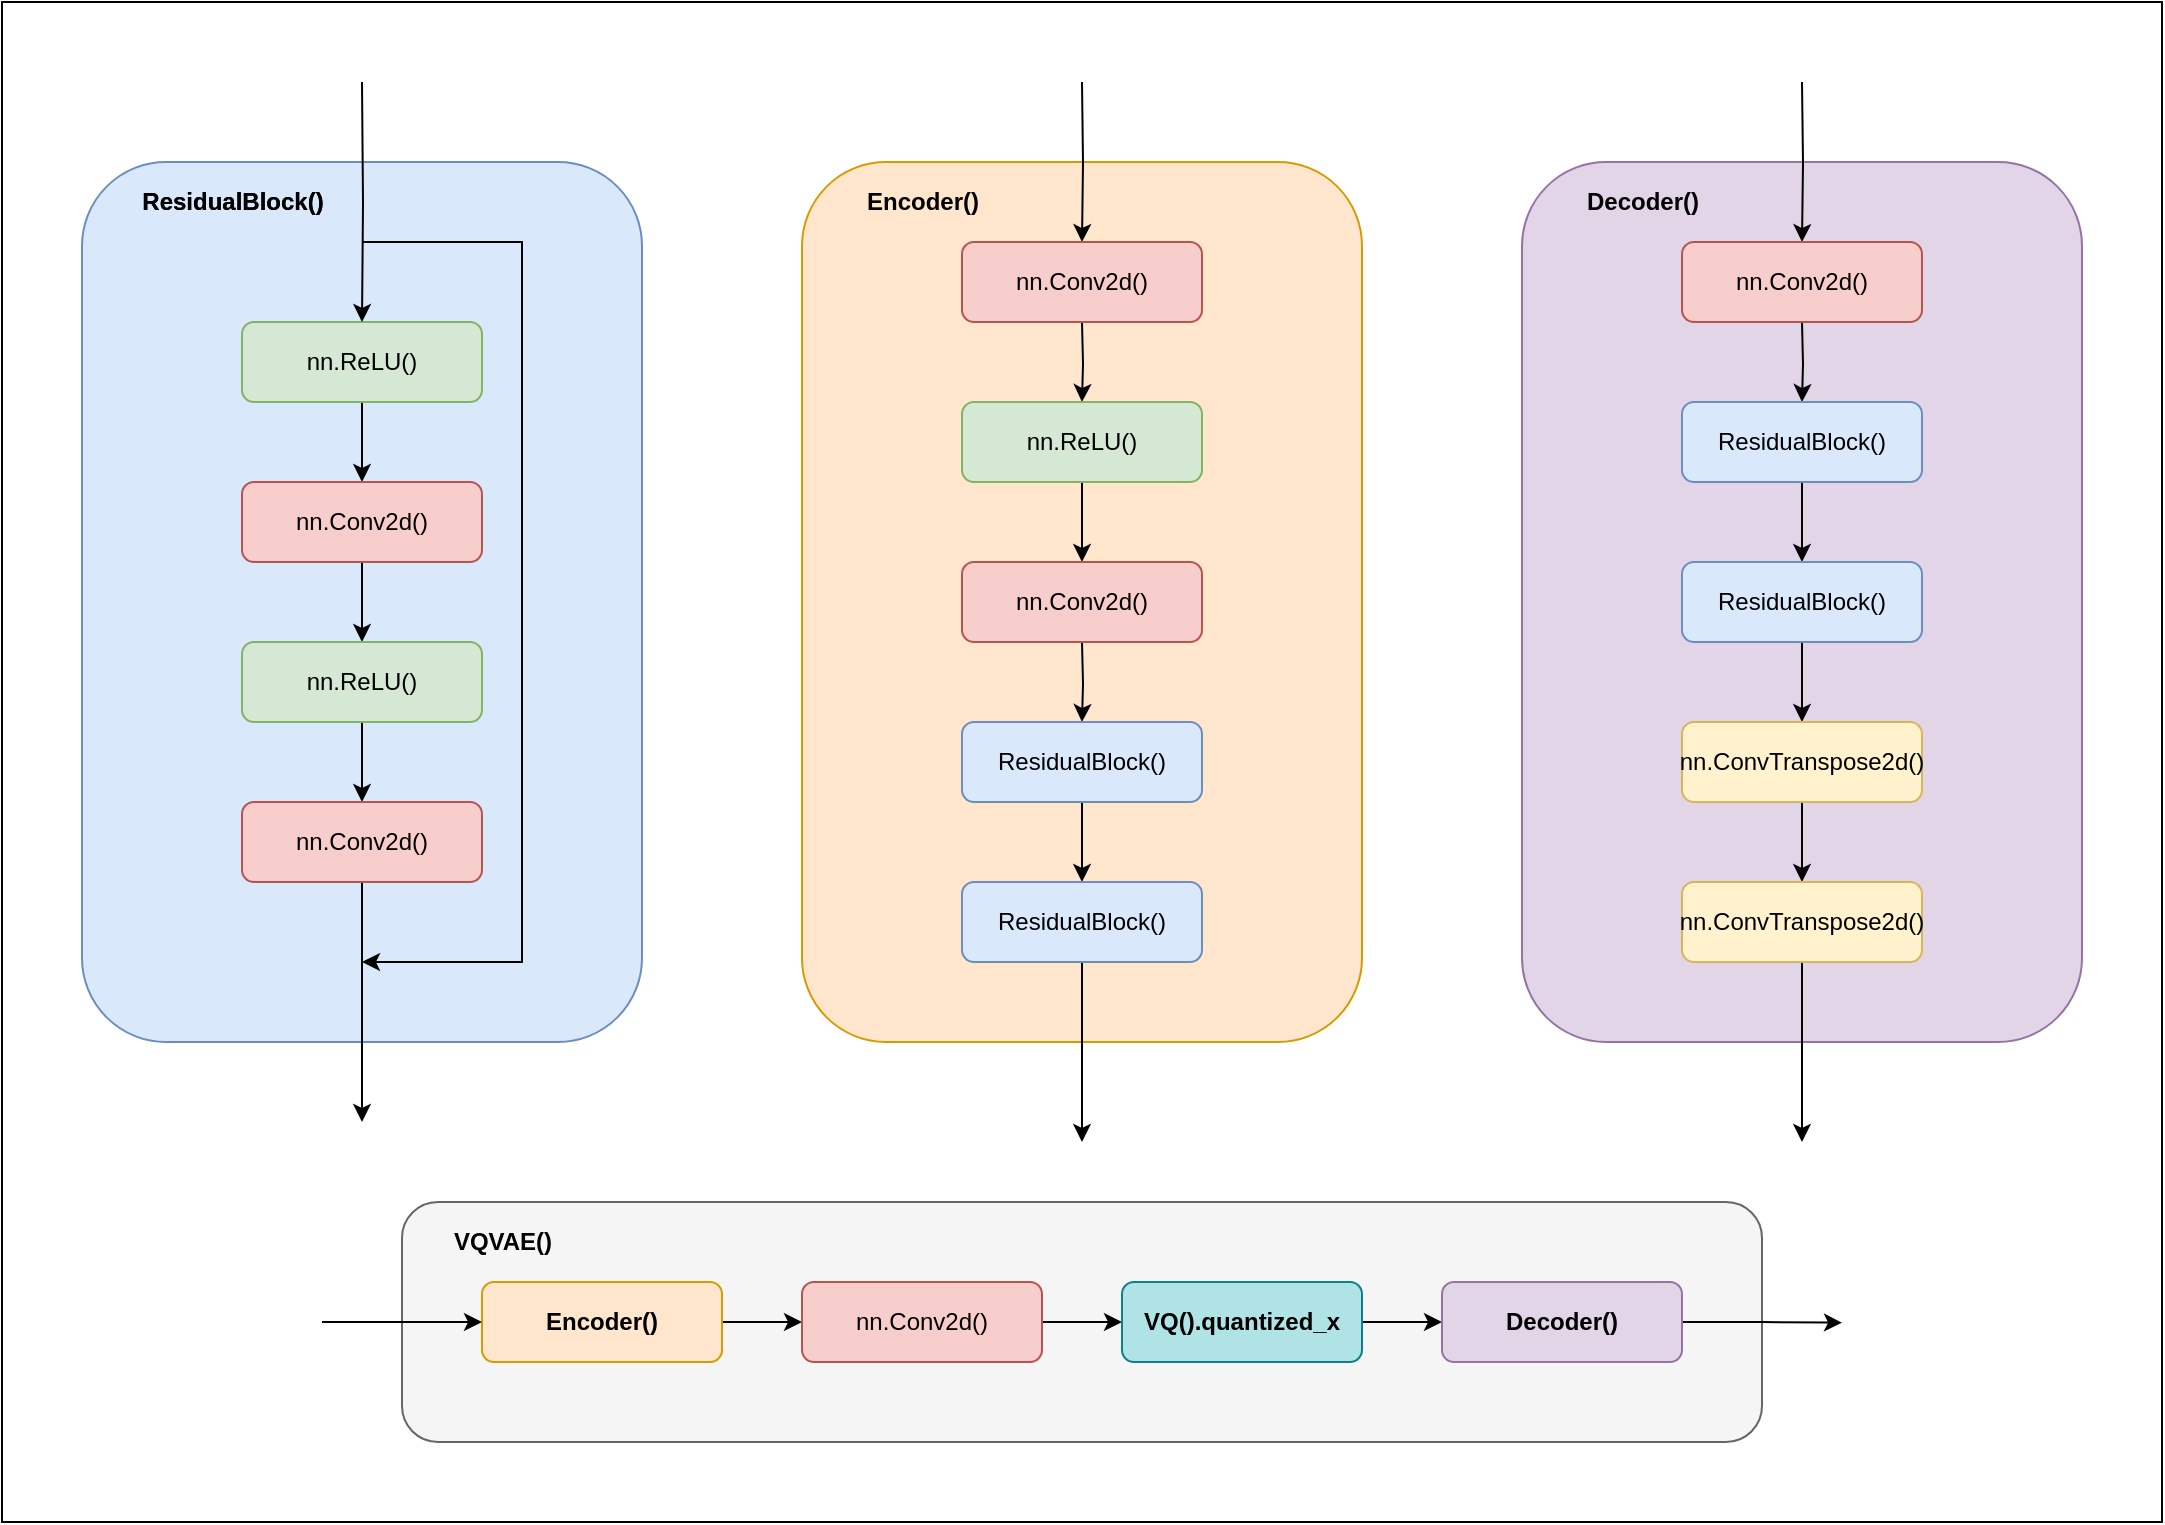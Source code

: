 <mxfile version="20.4.2" type="device"><diagram id="rA5FCein4MGfeQDU8QWV" name="Page-1"><mxGraphModel dx="357" dy="750" grid="1" gridSize="10" guides="1" tooltips="1" connect="1" arrows="1" fold="1" page="1" pageScale="1" pageWidth="1169" pageHeight="827" math="0" shadow="0"><root><mxCell id="0"/><mxCell id="1" parent="0"/><mxCell id="l-AHATzJ2eBQARmSVLHL-71" value="" style="rounded=0;whiteSpace=wrap;html=1;fontSize=12;fillColor=none;" parent="1" vertex="1"><mxGeometry width="1080" height="760" as="geometry"/></mxCell><mxCell id="l-AHATzJ2eBQARmSVLHL-27" value="" style="rounded=1;whiteSpace=wrap;html=1;fillColor=#ffe6cc;strokeColor=#d79b00;" parent="1" vertex="1"><mxGeometry x="400" y="80" width="280" height="440" as="geometry"/></mxCell><mxCell id="l-AHATzJ2eBQARmSVLHL-14" value="" style="rounded=1;whiteSpace=wrap;html=1;fillColor=#dae8fc;strokeColor=#6c8ebf;" parent="1" vertex="1"><mxGeometry x="40" y="80" width="280" height="440" as="geometry"/></mxCell><mxCell id="l-AHATzJ2eBQARmSVLHL-3" value="" style="edgeStyle=orthogonalEdgeStyle;rounded=0;orthogonalLoop=1;jettySize=auto;html=1;" parent="1" source="l-AHATzJ2eBQARmSVLHL-1" target="l-AHATzJ2eBQARmSVLHL-2" edge="1"><mxGeometry relative="1" as="geometry"/></mxCell><mxCell id="l-AHATzJ2eBQARmSVLHL-1" value="nn.ReLU()" style="rounded=1;whiteSpace=wrap;html=1;fillColor=#d5e8d4;strokeColor=#82b366;" parent="1" vertex="1"><mxGeometry x="120" y="160" width="120" height="40" as="geometry"/></mxCell><mxCell id="l-AHATzJ2eBQARmSVLHL-5" value="" style="edgeStyle=orthogonalEdgeStyle;rounded=0;orthogonalLoop=1;jettySize=auto;html=1;" parent="1" source="l-AHATzJ2eBQARmSVLHL-2" target="l-AHATzJ2eBQARmSVLHL-4" edge="1"><mxGeometry relative="1" as="geometry"/></mxCell><mxCell id="l-AHATzJ2eBQARmSVLHL-2" value="nn.Conv2d()" style="rounded=1;whiteSpace=wrap;html=1;fillColor=#f8cecc;strokeColor=#b85450;" parent="1" vertex="1"><mxGeometry x="120" y="240" width="120" height="40" as="geometry"/></mxCell><mxCell id="l-AHATzJ2eBQARmSVLHL-7" value="" style="edgeStyle=orthogonalEdgeStyle;rounded=0;orthogonalLoop=1;jettySize=auto;html=1;" parent="1" source="l-AHATzJ2eBQARmSVLHL-4" target="l-AHATzJ2eBQARmSVLHL-6" edge="1"><mxGeometry relative="1" as="geometry"/></mxCell><mxCell id="l-AHATzJ2eBQARmSVLHL-4" value="nn.ReLU()" style="rounded=1;whiteSpace=wrap;html=1;fillColor=#d5e8d4;strokeColor=#82b366;" parent="1" vertex="1"><mxGeometry x="120" y="320" width="120" height="40" as="geometry"/></mxCell><mxCell id="l-AHATzJ2eBQARmSVLHL-13" value="" style="edgeStyle=orthogonalEdgeStyle;rounded=0;orthogonalLoop=1;jettySize=auto;html=1;" parent="1" source="l-AHATzJ2eBQARmSVLHL-6" edge="1"><mxGeometry relative="1" as="geometry"><mxPoint x="180" y="560" as="targetPoint"/></mxGeometry></mxCell><mxCell id="l-AHATzJ2eBQARmSVLHL-6" value="nn.Conv2d()" style="rounded=1;whiteSpace=wrap;html=1;fillColor=#f8cecc;strokeColor=#b85450;" parent="1" vertex="1"><mxGeometry x="120" y="400" width="120" height="40" as="geometry"/></mxCell><mxCell id="l-AHATzJ2eBQARmSVLHL-10" style="edgeStyle=orthogonalEdgeStyle;rounded=0;orthogonalLoop=1;jettySize=auto;html=1;entryX=0.5;entryY=0;entryDx=0;entryDy=0;" parent="1" target="l-AHATzJ2eBQARmSVLHL-1" edge="1"><mxGeometry relative="1" as="geometry"><mxPoint x="180" y="40" as="sourcePoint"/></mxGeometry></mxCell><mxCell id="l-AHATzJ2eBQARmSVLHL-12" style="edgeStyle=orthogonalEdgeStyle;rounded=0;orthogonalLoop=1;jettySize=auto;html=1;" parent="1" edge="1"><mxGeometry relative="1" as="geometry"><mxPoint x="180" y="120" as="sourcePoint"/><mxPoint x="180" y="480" as="targetPoint"/><Array as="points"><mxPoint x="260" y="120"/><mxPoint x="260" y="480"/><mxPoint x="240" y="480"/></Array></mxGeometry></mxCell><mxCell id="l-AHATzJ2eBQARmSVLHL-15" value="&lt;font size=&quot;1&quot;&gt;&lt;b style=&quot;font-size: 12px&quot;&gt;ResidualBlock()&lt;/b&gt;&lt;/font&gt;" style="text;html=1;align=center;verticalAlign=middle;resizable=0;points=[];autosize=1;strokeColor=none;fillColor=none;" parent="1" vertex="1"><mxGeometry x="60" y="90" width="110" height="20" as="geometry"/></mxCell><mxCell id="l-AHATzJ2eBQARmSVLHL-18" value="" style="edgeStyle=orthogonalEdgeStyle;rounded=0;orthogonalLoop=1;jettySize=auto;html=1;entryX=0.5;entryY=0;entryDx=0;entryDy=0;" parent="1" target="l-AHATzJ2eBQARmSVLHL-20" edge="1"><mxGeometry relative="1" as="geometry"><mxPoint x="540" y="160" as="sourcePoint"/></mxGeometry></mxCell><mxCell id="l-AHATzJ2eBQARmSVLHL-19" value="" style="edgeStyle=orthogonalEdgeStyle;rounded=0;orthogonalLoop=1;jettySize=auto;html=1;entryX=0.5;entryY=0;entryDx=0;entryDy=0;" parent="1" source="l-AHATzJ2eBQARmSVLHL-20" target="l-AHATzJ2eBQARmSVLHL-32" edge="1"><mxGeometry relative="1" as="geometry"><mxPoint x="540" y="280" as="targetPoint"/></mxGeometry></mxCell><mxCell id="l-AHATzJ2eBQARmSVLHL-20" value="nn.ReLU()" style="rounded=1;whiteSpace=wrap;html=1;fillColor=#d5e8d4;strokeColor=#82b366;" parent="1" vertex="1"><mxGeometry x="480" y="200" width="120" height="40" as="geometry"/></mxCell><mxCell id="l-AHATzJ2eBQARmSVLHL-21" value="" style="edgeStyle=orthogonalEdgeStyle;rounded=0;orthogonalLoop=1;jettySize=auto;html=1;entryX=0.5;entryY=0;entryDx=0;entryDy=0;" parent="1" target="l-AHATzJ2eBQARmSVLHL-24" edge="1"><mxGeometry relative="1" as="geometry"><mxPoint x="540" y="320" as="sourcePoint"/></mxGeometry></mxCell><mxCell id="l-AHATzJ2eBQARmSVLHL-34" value="" style="edgeStyle=orthogonalEdgeStyle;rounded=0;orthogonalLoop=1;jettySize=auto;html=1;fontSize=12;" parent="1" source="l-AHATzJ2eBQARmSVLHL-24" target="l-AHATzJ2eBQARmSVLHL-33" edge="1"><mxGeometry relative="1" as="geometry"/></mxCell><mxCell id="l-AHATzJ2eBQARmSVLHL-24" value="ResidualBlock()" style="rounded=1;whiteSpace=wrap;html=1;fillColor=#dae8fc;strokeColor=#6c8ebf;" parent="1" vertex="1"><mxGeometry x="480" y="360" width="120" height="40" as="geometry"/></mxCell><mxCell id="l-AHATzJ2eBQARmSVLHL-25" style="edgeStyle=orthogonalEdgeStyle;rounded=0;orthogonalLoop=1;jettySize=auto;html=1;entryX=0.5;entryY=0;entryDx=0;entryDy=0;" parent="1" target="l-AHATzJ2eBQARmSVLHL-26" edge="1"><mxGeometry relative="1" as="geometry"><mxPoint x="540" y="40" as="sourcePoint"/><mxPoint x="540" y="120" as="targetPoint"/></mxGeometry></mxCell><mxCell id="l-AHATzJ2eBQARmSVLHL-26" value="nn.Conv2d()" style="rounded=1;whiteSpace=wrap;html=1;fillColor=#f8cecc;strokeColor=#b85450;" parent="1" vertex="1"><mxGeometry x="480" y="120" width="120" height="40" as="geometry"/></mxCell><mxCell id="l-AHATzJ2eBQARmSVLHL-32" value="nn.Conv2d()" style="rounded=1;whiteSpace=wrap;html=1;fillColor=#f8cecc;strokeColor=#b85450;" parent="1" vertex="1"><mxGeometry x="480" y="280" width="120" height="40" as="geometry"/></mxCell><mxCell id="l-AHATzJ2eBQARmSVLHL-35" style="edgeStyle=orthogonalEdgeStyle;rounded=0;orthogonalLoop=1;jettySize=auto;html=1;fontSize=12;" parent="1" source="l-AHATzJ2eBQARmSVLHL-33" edge="1"><mxGeometry relative="1" as="geometry"><mxPoint x="540" y="570" as="targetPoint"/></mxGeometry></mxCell><mxCell id="l-AHATzJ2eBQARmSVLHL-33" value="ResidualBlock()" style="rounded=1;whiteSpace=wrap;html=1;fillColor=#dae8fc;strokeColor=#6c8ebf;" parent="1" vertex="1"><mxGeometry x="480" y="440" width="120" height="40" as="geometry"/></mxCell><mxCell id="l-AHATzJ2eBQARmSVLHL-36" value="&lt;font size=&quot;1&quot;&gt;&lt;b style=&quot;font-size: 12px&quot;&gt;Encoder()&lt;/b&gt;&lt;/font&gt;" style="text;html=1;align=center;verticalAlign=middle;resizable=0;points=[];autosize=1;strokeColor=none;fillColor=none;" parent="1" vertex="1"><mxGeometry x="425" y="90" width="70" height="20" as="geometry"/></mxCell><mxCell id="l-AHATzJ2eBQARmSVLHL-39" value="" style="rounded=1;whiteSpace=wrap;html=1;fillColor=#e1d5e7;strokeColor=#9673a6;" parent="1" vertex="1"><mxGeometry x="760" y="80" width="280" height="440" as="geometry"/></mxCell><mxCell id="l-AHATzJ2eBQARmSVLHL-40" value="" style="edgeStyle=orthogonalEdgeStyle;rounded=0;orthogonalLoop=1;jettySize=auto;html=1;entryX=0.5;entryY=0;entryDx=0;entryDy=0;" parent="1" target="l-AHATzJ2eBQARmSVLHL-52" edge="1"><mxGeometry relative="1" as="geometry"><mxPoint x="900" y="160" as="sourcePoint"/><mxPoint x="900" y="200" as="targetPoint"/></mxGeometry></mxCell><mxCell id="l-AHATzJ2eBQARmSVLHL-41" value="" style="edgeStyle=orthogonalEdgeStyle;rounded=0;orthogonalLoop=1;jettySize=auto;html=1;entryX=0.5;entryY=0;entryDx=0;entryDy=0;exitX=0.5;exitY=1;exitDx=0;exitDy=0;" parent="1" source="l-AHATzJ2eBQARmSVLHL-52" target="l-AHATzJ2eBQARmSVLHL-53" edge="1"><mxGeometry relative="1" as="geometry"><mxPoint x="900" y="280" as="targetPoint"/><mxPoint x="900" y="240" as="sourcePoint"/></mxGeometry></mxCell><mxCell id="l-AHATzJ2eBQARmSVLHL-43" value="" style="edgeStyle=orthogonalEdgeStyle;rounded=0;orthogonalLoop=1;jettySize=auto;html=1;entryX=0.5;entryY=0;entryDx=0;entryDy=0;exitX=0.5;exitY=1;exitDx=0;exitDy=0;" parent="1" source="l-AHATzJ2eBQARmSVLHL-53" edge="1"><mxGeometry relative="1" as="geometry"><mxPoint x="900" y="320" as="sourcePoint"/><mxPoint x="900" y="360" as="targetPoint"/></mxGeometry></mxCell><mxCell id="l-AHATzJ2eBQARmSVLHL-44" value="" style="edgeStyle=orthogonalEdgeStyle;rounded=0;orthogonalLoop=1;jettySize=auto;html=1;fontSize=12;exitX=0.5;exitY=1;exitDx=0;exitDy=0;entryX=0.5;entryY=0;entryDx=0;entryDy=0;" parent="1" source="l-AHATzJ2eBQARmSVLHL-55" target="l-AHATzJ2eBQARmSVLHL-56" edge="1"><mxGeometry relative="1" as="geometry"><mxPoint x="900" y="400" as="sourcePoint"/><mxPoint x="900" y="440" as="targetPoint"/></mxGeometry></mxCell><mxCell id="l-AHATzJ2eBQARmSVLHL-46" style="edgeStyle=orthogonalEdgeStyle;rounded=0;orthogonalLoop=1;jettySize=auto;html=1;entryX=0.5;entryY=0;entryDx=0;entryDy=0;" parent="1" target="l-AHATzJ2eBQARmSVLHL-47" edge="1"><mxGeometry relative="1" as="geometry"><mxPoint x="900" y="40" as="sourcePoint"/><mxPoint x="900" y="120" as="targetPoint"/></mxGeometry></mxCell><mxCell id="l-AHATzJ2eBQARmSVLHL-47" value="nn.Conv2d()" style="rounded=1;whiteSpace=wrap;html=1;fillColor=#f8cecc;strokeColor=#b85450;" parent="1" vertex="1"><mxGeometry x="840" y="120" width="120" height="40" as="geometry"/></mxCell><mxCell id="l-AHATzJ2eBQARmSVLHL-49" style="edgeStyle=orthogonalEdgeStyle;rounded=0;orthogonalLoop=1;jettySize=auto;html=1;fontSize=12;exitX=0.5;exitY=1;exitDx=0;exitDy=0;" parent="1" source="l-AHATzJ2eBQARmSVLHL-56" edge="1"><mxGeometry relative="1" as="geometry"><mxPoint x="900" y="570" as="targetPoint"/><mxPoint x="900" y="480" as="sourcePoint"/></mxGeometry></mxCell><mxCell id="l-AHATzJ2eBQARmSVLHL-51" value="&lt;font size=&quot;1&quot;&gt;&lt;b style=&quot;font-size: 12px&quot;&gt;Decoder()&lt;/b&gt;&lt;/font&gt;" style="text;html=1;align=center;verticalAlign=middle;resizable=0;points=[];autosize=1;strokeColor=none;fillColor=none;" parent="1" vertex="1"><mxGeometry x="785" y="90" width="70" height="20" as="geometry"/></mxCell><mxCell id="l-AHATzJ2eBQARmSVLHL-52" value="ResidualBlock()" style="rounded=1;whiteSpace=wrap;html=1;fillColor=#dae8fc;strokeColor=#6c8ebf;" parent="1" vertex="1"><mxGeometry x="840" y="200" width="120" height="40" as="geometry"/></mxCell><mxCell id="l-AHATzJ2eBQARmSVLHL-53" value="ResidualBlock()" style="rounded=1;whiteSpace=wrap;html=1;fillColor=#dae8fc;strokeColor=#6c8ebf;" parent="1" vertex="1"><mxGeometry x="840" y="280" width="120" height="40" as="geometry"/></mxCell><mxCell id="l-AHATzJ2eBQARmSVLHL-55" value="nn.ConvTranspose2d()" style="rounded=1;whiteSpace=wrap;html=1;fillColor=#fff2cc;strokeColor=#d6b656;" parent="1" vertex="1"><mxGeometry x="840" y="360" width="120" height="40" as="geometry"/></mxCell><mxCell id="l-AHATzJ2eBQARmSVLHL-56" value="nn.ConvTranspose2d()" style="rounded=1;whiteSpace=wrap;html=1;fillColor=#fff2cc;strokeColor=#d6b656;" parent="1" vertex="1"><mxGeometry x="840" y="440" width="120" height="40" as="geometry"/></mxCell><mxCell id="l-AHATzJ2eBQARmSVLHL-57" value="" style="rounded=1;whiteSpace=wrap;html=1;fillColor=#f5f5f5;strokeColor=#666666;fontColor=#333333;" parent="1" vertex="1"><mxGeometry x="200" y="600" width="680" height="120" as="geometry"/></mxCell><mxCell id="l-AHATzJ2eBQARmSVLHL-65" style="edgeStyle=orthogonalEdgeStyle;rounded=0;orthogonalLoop=1;jettySize=auto;html=1;exitX=1;exitY=0.5;exitDx=0;exitDy=0;entryX=0;entryY=0.5;entryDx=0;entryDy=0;fontSize=12;" parent="1" source="l-AHATzJ2eBQARmSVLHL-60" target="l-AHATzJ2eBQARmSVLHL-61" edge="1"><mxGeometry relative="1" as="geometry"/></mxCell><mxCell id="l-AHATzJ2eBQARmSVLHL-60" value="&lt;b&gt;Encoder()&lt;/b&gt;" style="rounded=1;whiteSpace=wrap;html=1;fillColor=#ffe6cc;strokeColor=#d79b00;" parent="1" vertex="1"><mxGeometry x="240" y="640" width="120" height="40" as="geometry"/></mxCell><mxCell id="l-AHATzJ2eBQARmSVLHL-66" style="edgeStyle=orthogonalEdgeStyle;rounded=0;orthogonalLoop=1;jettySize=auto;html=1;exitX=1;exitY=0.5;exitDx=0;exitDy=0;entryX=0;entryY=0.5;entryDx=0;entryDy=0;fontSize=12;" parent="1" source="l-AHATzJ2eBQARmSVLHL-61" target="l-AHATzJ2eBQARmSVLHL-62" edge="1"><mxGeometry relative="1" as="geometry"/></mxCell><mxCell id="l-AHATzJ2eBQARmSVLHL-61" value="nn.Conv2d()" style="rounded=1;whiteSpace=wrap;html=1;fillColor=#f8cecc;strokeColor=#b85450;" parent="1" vertex="1"><mxGeometry x="400" y="640" width="120" height="40" as="geometry"/></mxCell><mxCell id="l-AHATzJ2eBQARmSVLHL-67" style="edgeStyle=orthogonalEdgeStyle;rounded=0;orthogonalLoop=1;jettySize=auto;html=1;exitX=1;exitY=0.5;exitDx=0;exitDy=0;entryX=0;entryY=0.5;entryDx=0;entryDy=0;fontSize=12;" parent="1" source="l-AHATzJ2eBQARmSVLHL-62" target="l-AHATzJ2eBQARmSVLHL-63" edge="1"><mxGeometry relative="1" as="geometry"/></mxCell><mxCell id="l-AHATzJ2eBQARmSVLHL-62" value="&lt;b&gt;VQ().quantized_x&lt;/b&gt;" style="rounded=1;whiteSpace=wrap;html=1;fillColor=#b0e3e6;strokeColor=#0e8088;" parent="1" vertex="1"><mxGeometry x="560" y="640" width="120" height="40" as="geometry"/></mxCell><mxCell id="l-AHATzJ2eBQARmSVLHL-68" style="edgeStyle=orthogonalEdgeStyle;rounded=0;orthogonalLoop=1;jettySize=auto;html=1;exitX=1;exitY=0.5;exitDx=0;exitDy=0;fontSize=12;" parent="1" source="l-AHATzJ2eBQARmSVLHL-63" edge="1"><mxGeometry relative="1" as="geometry"><mxPoint x="920" y="660.353" as="targetPoint"/></mxGeometry></mxCell><mxCell id="l-AHATzJ2eBQARmSVLHL-63" value="&lt;b&gt;Decoder()&lt;/b&gt;" style="rounded=1;whiteSpace=wrap;html=1;fillColor=#e1d5e7;strokeColor=#9673a6;" parent="1" vertex="1"><mxGeometry x="720" y="640" width="120" height="40" as="geometry"/></mxCell><mxCell id="l-AHATzJ2eBQARmSVLHL-64" value="" style="endArrow=classic;html=1;rounded=0;fontSize=12;entryX=0;entryY=0.5;entryDx=0;entryDy=0;" parent="1" target="l-AHATzJ2eBQARmSVLHL-60" edge="1"><mxGeometry width="50" height="50" relative="1" as="geometry"><mxPoint x="160" y="660" as="sourcePoint"/><mxPoint x="140" y="480" as="targetPoint"/></mxGeometry></mxCell><mxCell id="l-AHATzJ2eBQARmSVLHL-69" value="&lt;font size=&quot;1&quot;&gt;&lt;b style=&quot;font-size: 12px&quot;&gt;ResidualBlock()&lt;/b&gt;&lt;/font&gt;" style="text;html=1;align=center;verticalAlign=middle;resizable=0;points=[];autosize=1;strokeColor=none;fillColor=none;" parent="1" vertex="1"><mxGeometry x="60" y="90" width="110" height="20" as="geometry"/></mxCell><mxCell id="l-AHATzJ2eBQARmSVLHL-70" value="&lt;font size=&quot;1&quot;&gt;&lt;b style=&quot;font-size: 12px&quot;&gt;VQVAE()&lt;/b&gt;&lt;/font&gt;" style="text;html=1;align=center;verticalAlign=middle;resizable=0;points=[];autosize=1;strokeColor=none;fillColor=none;" parent="1" vertex="1"><mxGeometry x="220" y="610" width="60" height="20" as="geometry"/></mxCell></root></mxGraphModel></diagram></mxfile>